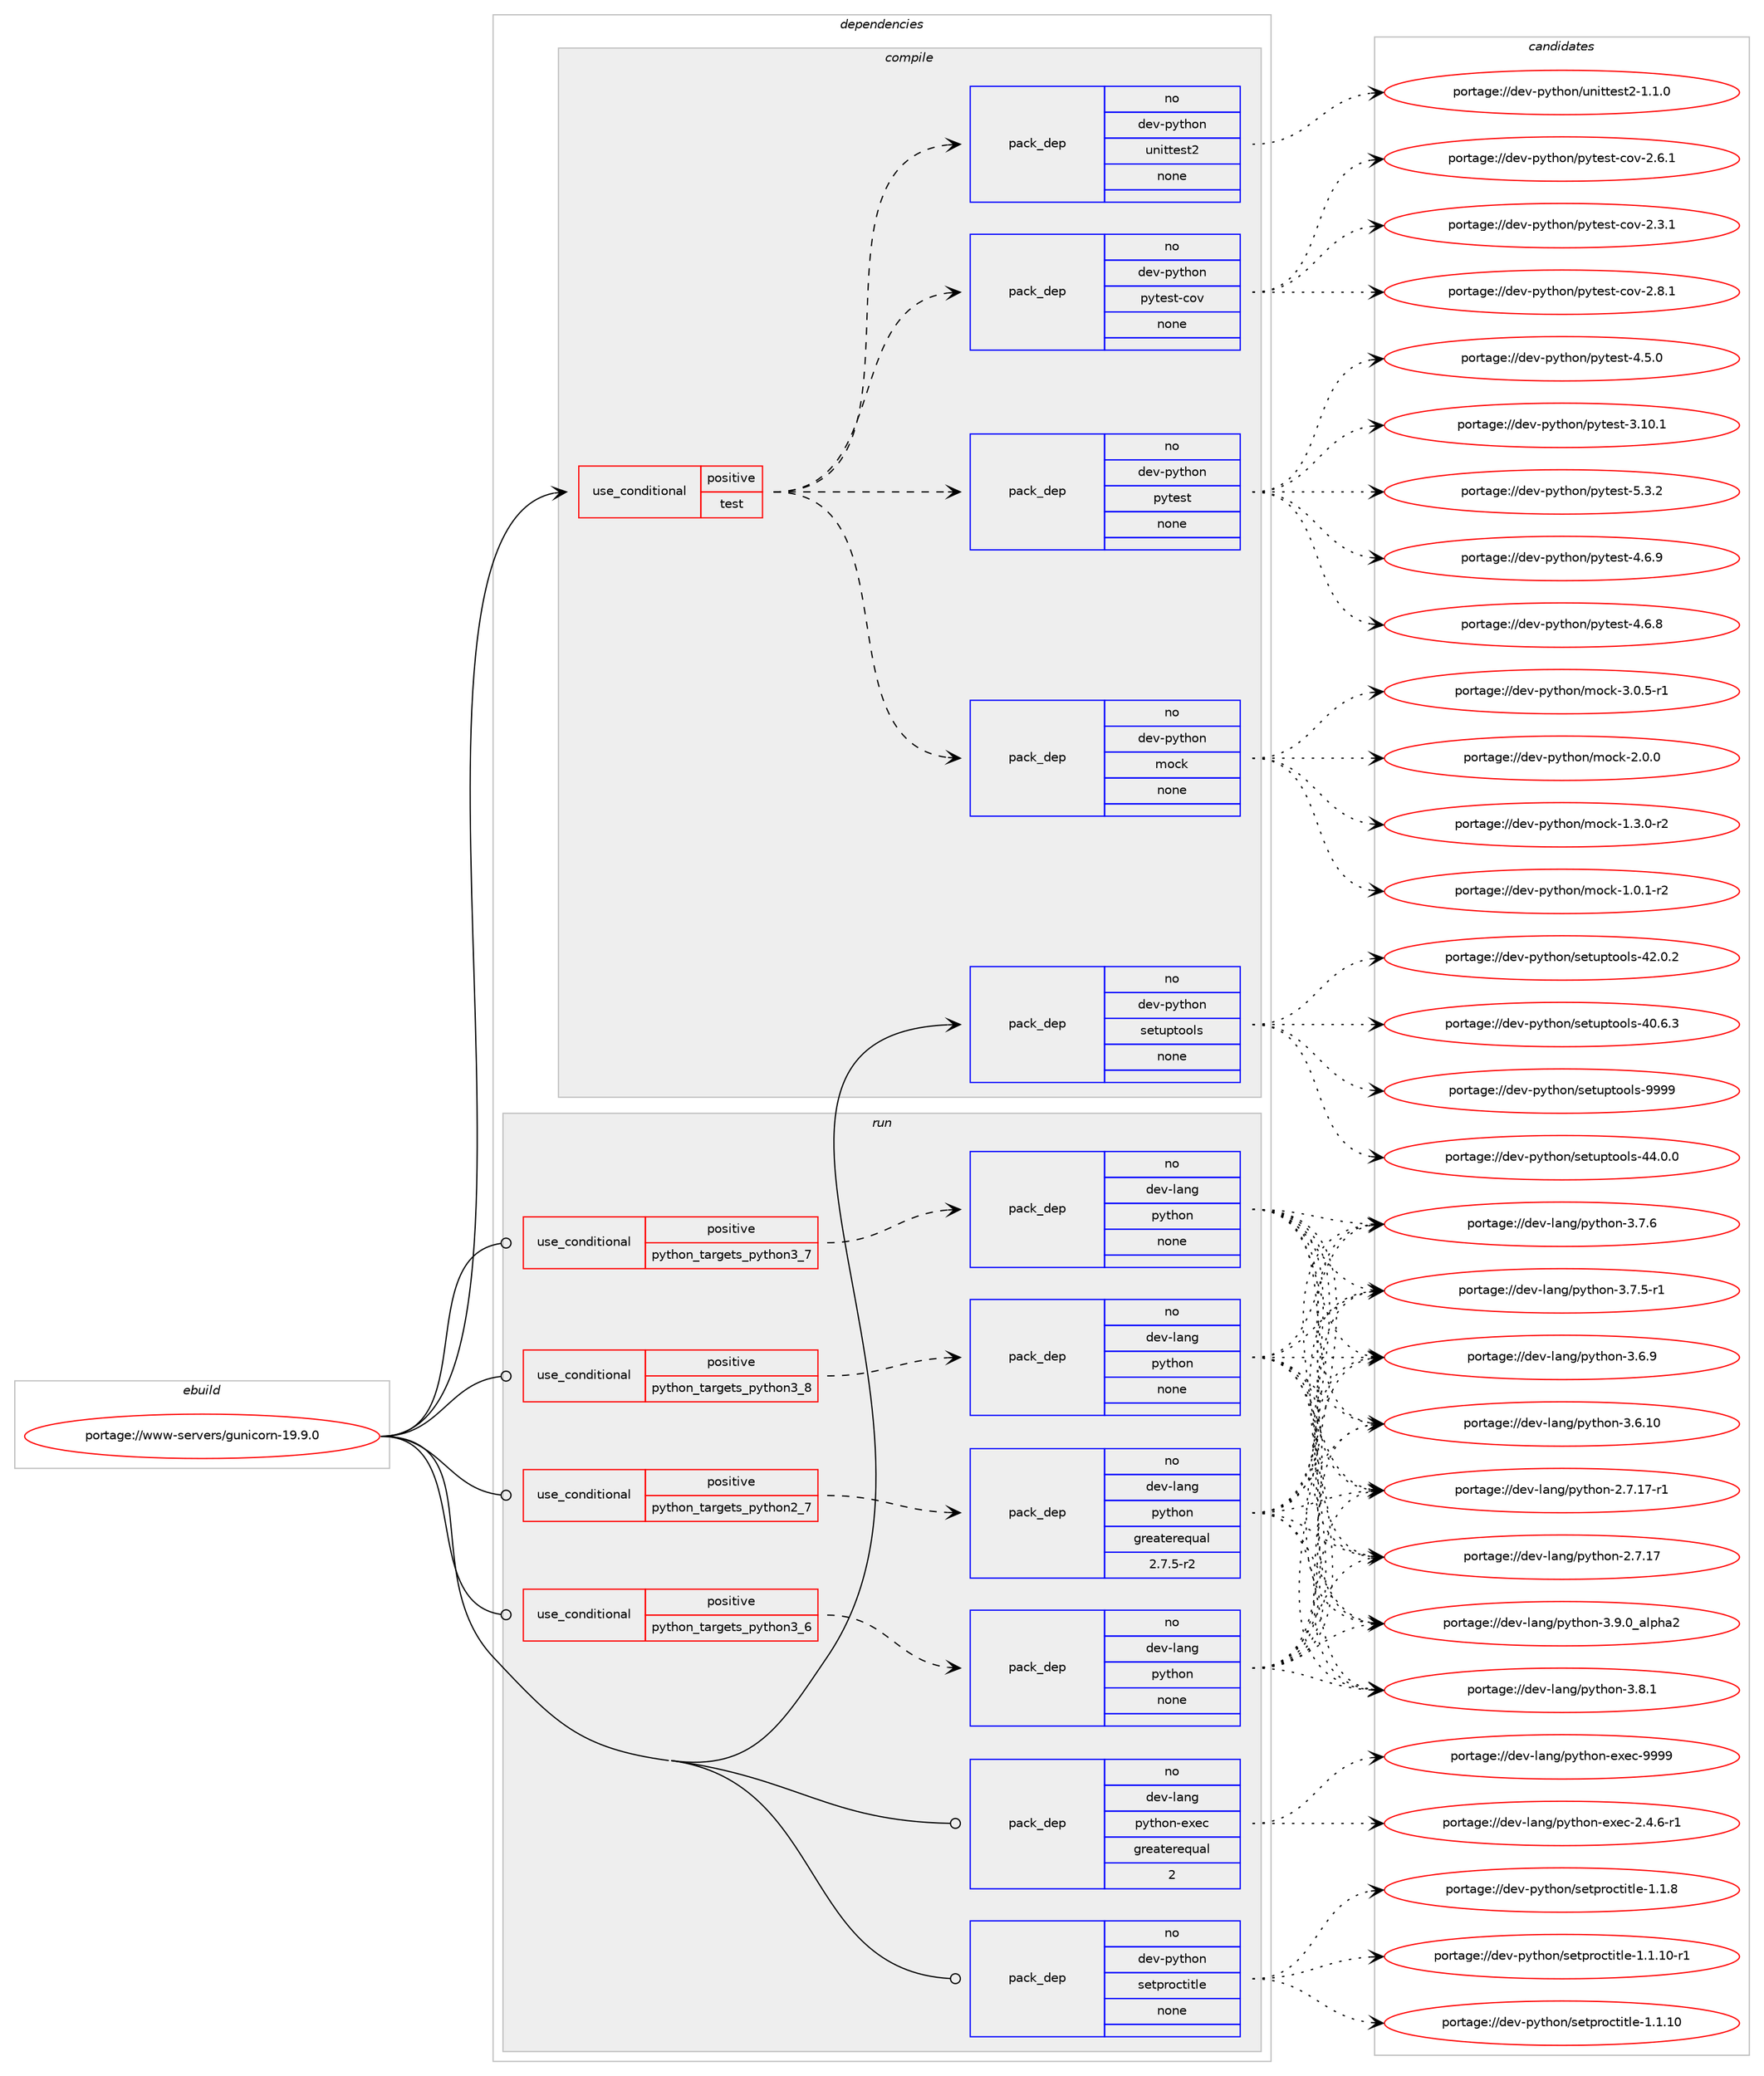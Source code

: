 digraph prolog {

# *************
# Graph options
# *************

newrank=true;
concentrate=true;
compound=true;
graph [rankdir=LR,fontname=Helvetica,fontsize=10,ranksep=1.5];#, ranksep=2.5, nodesep=0.2];
edge  [arrowhead=vee];
node  [fontname=Helvetica,fontsize=10];

# **********
# The ebuild
# **********

subgraph cluster_leftcol {
color=gray;
rank=same;
label=<<i>ebuild</i>>;
id [label="portage://www-servers/gunicorn-19.9.0", color=red, width=4, href="../www-servers/gunicorn-19.9.0.svg"];
}

# ****************
# The dependencies
# ****************

subgraph cluster_midcol {
color=gray;
label=<<i>dependencies</i>>;
subgraph cluster_compile {
fillcolor="#eeeeee";
style=filled;
label=<<i>compile</i>>;
subgraph cond4603 {
dependency27723 [label=<<TABLE BORDER="0" CELLBORDER="1" CELLSPACING="0" CELLPADDING="4"><TR><TD ROWSPAN="3" CELLPADDING="10">use_conditional</TD></TR><TR><TD>positive</TD></TR><TR><TD>test</TD></TR></TABLE>>, shape=none, color=red];
subgraph pack22603 {
dependency27724 [label=<<TABLE BORDER="0" CELLBORDER="1" CELLSPACING="0" CELLPADDING="4" WIDTH="220"><TR><TD ROWSPAN="6" CELLPADDING="30">pack_dep</TD></TR><TR><TD WIDTH="110">no</TD></TR><TR><TD>dev-python</TD></TR><TR><TD>mock</TD></TR><TR><TD>none</TD></TR><TR><TD></TD></TR></TABLE>>, shape=none, color=blue];
}
dependency27723:e -> dependency27724:w [weight=20,style="dashed",arrowhead="vee"];
subgraph pack22604 {
dependency27725 [label=<<TABLE BORDER="0" CELLBORDER="1" CELLSPACING="0" CELLPADDING="4" WIDTH="220"><TR><TD ROWSPAN="6" CELLPADDING="30">pack_dep</TD></TR><TR><TD WIDTH="110">no</TD></TR><TR><TD>dev-python</TD></TR><TR><TD>pytest</TD></TR><TR><TD>none</TD></TR><TR><TD></TD></TR></TABLE>>, shape=none, color=blue];
}
dependency27723:e -> dependency27725:w [weight=20,style="dashed",arrowhead="vee"];
subgraph pack22605 {
dependency27726 [label=<<TABLE BORDER="0" CELLBORDER="1" CELLSPACING="0" CELLPADDING="4" WIDTH="220"><TR><TD ROWSPAN="6" CELLPADDING="30">pack_dep</TD></TR><TR><TD WIDTH="110">no</TD></TR><TR><TD>dev-python</TD></TR><TR><TD>pytest-cov</TD></TR><TR><TD>none</TD></TR><TR><TD></TD></TR></TABLE>>, shape=none, color=blue];
}
dependency27723:e -> dependency27726:w [weight=20,style="dashed",arrowhead="vee"];
subgraph pack22606 {
dependency27727 [label=<<TABLE BORDER="0" CELLBORDER="1" CELLSPACING="0" CELLPADDING="4" WIDTH="220"><TR><TD ROWSPAN="6" CELLPADDING="30">pack_dep</TD></TR><TR><TD WIDTH="110">no</TD></TR><TR><TD>dev-python</TD></TR><TR><TD>unittest2</TD></TR><TR><TD>none</TD></TR><TR><TD></TD></TR></TABLE>>, shape=none, color=blue];
}
dependency27723:e -> dependency27727:w [weight=20,style="dashed",arrowhead="vee"];
}
id:e -> dependency27723:w [weight=20,style="solid",arrowhead="vee"];
subgraph pack22607 {
dependency27728 [label=<<TABLE BORDER="0" CELLBORDER="1" CELLSPACING="0" CELLPADDING="4" WIDTH="220"><TR><TD ROWSPAN="6" CELLPADDING="30">pack_dep</TD></TR><TR><TD WIDTH="110">no</TD></TR><TR><TD>dev-python</TD></TR><TR><TD>setuptools</TD></TR><TR><TD>none</TD></TR><TR><TD></TD></TR></TABLE>>, shape=none, color=blue];
}
id:e -> dependency27728:w [weight=20,style="solid",arrowhead="vee"];
}
subgraph cluster_compileandrun {
fillcolor="#eeeeee";
style=filled;
label=<<i>compile and run</i>>;
}
subgraph cluster_run {
fillcolor="#eeeeee";
style=filled;
label=<<i>run</i>>;
subgraph cond4604 {
dependency27729 [label=<<TABLE BORDER="0" CELLBORDER="1" CELLSPACING="0" CELLPADDING="4"><TR><TD ROWSPAN="3" CELLPADDING="10">use_conditional</TD></TR><TR><TD>positive</TD></TR><TR><TD>python_targets_python2_7</TD></TR></TABLE>>, shape=none, color=red];
subgraph pack22608 {
dependency27730 [label=<<TABLE BORDER="0" CELLBORDER="1" CELLSPACING="0" CELLPADDING="4" WIDTH="220"><TR><TD ROWSPAN="6" CELLPADDING="30">pack_dep</TD></TR><TR><TD WIDTH="110">no</TD></TR><TR><TD>dev-lang</TD></TR><TR><TD>python</TD></TR><TR><TD>greaterequal</TD></TR><TR><TD>2.7.5-r2</TD></TR></TABLE>>, shape=none, color=blue];
}
dependency27729:e -> dependency27730:w [weight=20,style="dashed",arrowhead="vee"];
}
id:e -> dependency27729:w [weight=20,style="solid",arrowhead="odot"];
subgraph cond4605 {
dependency27731 [label=<<TABLE BORDER="0" CELLBORDER="1" CELLSPACING="0" CELLPADDING="4"><TR><TD ROWSPAN="3" CELLPADDING="10">use_conditional</TD></TR><TR><TD>positive</TD></TR><TR><TD>python_targets_python3_6</TD></TR></TABLE>>, shape=none, color=red];
subgraph pack22609 {
dependency27732 [label=<<TABLE BORDER="0" CELLBORDER="1" CELLSPACING="0" CELLPADDING="4" WIDTH="220"><TR><TD ROWSPAN="6" CELLPADDING="30">pack_dep</TD></TR><TR><TD WIDTH="110">no</TD></TR><TR><TD>dev-lang</TD></TR><TR><TD>python</TD></TR><TR><TD>none</TD></TR><TR><TD></TD></TR></TABLE>>, shape=none, color=blue];
}
dependency27731:e -> dependency27732:w [weight=20,style="dashed",arrowhead="vee"];
}
id:e -> dependency27731:w [weight=20,style="solid",arrowhead="odot"];
subgraph cond4606 {
dependency27733 [label=<<TABLE BORDER="0" CELLBORDER="1" CELLSPACING="0" CELLPADDING="4"><TR><TD ROWSPAN="3" CELLPADDING="10">use_conditional</TD></TR><TR><TD>positive</TD></TR><TR><TD>python_targets_python3_7</TD></TR></TABLE>>, shape=none, color=red];
subgraph pack22610 {
dependency27734 [label=<<TABLE BORDER="0" CELLBORDER="1" CELLSPACING="0" CELLPADDING="4" WIDTH="220"><TR><TD ROWSPAN="6" CELLPADDING="30">pack_dep</TD></TR><TR><TD WIDTH="110">no</TD></TR><TR><TD>dev-lang</TD></TR><TR><TD>python</TD></TR><TR><TD>none</TD></TR><TR><TD></TD></TR></TABLE>>, shape=none, color=blue];
}
dependency27733:e -> dependency27734:w [weight=20,style="dashed",arrowhead="vee"];
}
id:e -> dependency27733:w [weight=20,style="solid",arrowhead="odot"];
subgraph cond4607 {
dependency27735 [label=<<TABLE BORDER="0" CELLBORDER="1" CELLSPACING="0" CELLPADDING="4"><TR><TD ROWSPAN="3" CELLPADDING="10">use_conditional</TD></TR><TR><TD>positive</TD></TR><TR><TD>python_targets_python3_8</TD></TR></TABLE>>, shape=none, color=red];
subgraph pack22611 {
dependency27736 [label=<<TABLE BORDER="0" CELLBORDER="1" CELLSPACING="0" CELLPADDING="4" WIDTH="220"><TR><TD ROWSPAN="6" CELLPADDING="30">pack_dep</TD></TR><TR><TD WIDTH="110">no</TD></TR><TR><TD>dev-lang</TD></TR><TR><TD>python</TD></TR><TR><TD>none</TD></TR><TR><TD></TD></TR></TABLE>>, shape=none, color=blue];
}
dependency27735:e -> dependency27736:w [weight=20,style="dashed",arrowhead="vee"];
}
id:e -> dependency27735:w [weight=20,style="solid",arrowhead="odot"];
subgraph pack22612 {
dependency27737 [label=<<TABLE BORDER="0" CELLBORDER="1" CELLSPACING="0" CELLPADDING="4" WIDTH="220"><TR><TD ROWSPAN="6" CELLPADDING="30">pack_dep</TD></TR><TR><TD WIDTH="110">no</TD></TR><TR><TD>dev-lang</TD></TR><TR><TD>python-exec</TD></TR><TR><TD>greaterequal</TD></TR><TR><TD>2</TD></TR></TABLE>>, shape=none, color=blue];
}
id:e -> dependency27737:w [weight=20,style="solid",arrowhead="odot"];
subgraph pack22613 {
dependency27738 [label=<<TABLE BORDER="0" CELLBORDER="1" CELLSPACING="0" CELLPADDING="4" WIDTH="220"><TR><TD ROWSPAN="6" CELLPADDING="30">pack_dep</TD></TR><TR><TD WIDTH="110">no</TD></TR><TR><TD>dev-python</TD></TR><TR><TD>setproctitle</TD></TR><TR><TD>none</TD></TR><TR><TD></TD></TR></TABLE>>, shape=none, color=blue];
}
id:e -> dependency27738:w [weight=20,style="solid",arrowhead="odot"];
}
}

# **************
# The candidates
# **************

subgraph cluster_choices {
rank=same;
color=gray;
label=<<i>candidates</i>>;

subgraph choice22603 {
color=black;
nodesep=1;
choice1001011184511212111610411111047109111991074551464846534511449 [label="portage://dev-python/mock-3.0.5-r1", color=red, width=4,href="../dev-python/mock-3.0.5-r1.svg"];
choice100101118451121211161041111104710911199107455046484648 [label="portage://dev-python/mock-2.0.0", color=red, width=4,href="../dev-python/mock-2.0.0.svg"];
choice1001011184511212111610411111047109111991074549465146484511450 [label="portage://dev-python/mock-1.3.0-r2", color=red, width=4,href="../dev-python/mock-1.3.0-r2.svg"];
choice1001011184511212111610411111047109111991074549464846494511450 [label="portage://dev-python/mock-1.0.1-r2", color=red, width=4,href="../dev-python/mock-1.0.1-r2.svg"];
dependency27724:e -> choice1001011184511212111610411111047109111991074551464846534511449:w [style=dotted,weight="100"];
dependency27724:e -> choice100101118451121211161041111104710911199107455046484648:w [style=dotted,weight="100"];
dependency27724:e -> choice1001011184511212111610411111047109111991074549465146484511450:w [style=dotted,weight="100"];
dependency27724:e -> choice1001011184511212111610411111047109111991074549464846494511450:w [style=dotted,weight="100"];
}
subgraph choice22604 {
color=black;
nodesep=1;
choice1001011184511212111610411111047112121116101115116455346514650 [label="portage://dev-python/pytest-5.3.2", color=red, width=4,href="../dev-python/pytest-5.3.2.svg"];
choice1001011184511212111610411111047112121116101115116455246544657 [label="portage://dev-python/pytest-4.6.9", color=red, width=4,href="../dev-python/pytest-4.6.9.svg"];
choice1001011184511212111610411111047112121116101115116455246544656 [label="portage://dev-python/pytest-4.6.8", color=red, width=4,href="../dev-python/pytest-4.6.8.svg"];
choice1001011184511212111610411111047112121116101115116455246534648 [label="portage://dev-python/pytest-4.5.0", color=red, width=4,href="../dev-python/pytest-4.5.0.svg"];
choice100101118451121211161041111104711212111610111511645514649484649 [label="portage://dev-python/pytest-3.10.1", color=red, width=4,href="../dev-python/pytest-3.10.1.svg"];
dependency27725:e -> choice1001011184511212111610411111047112121116101115116455346514650:w [style=dotted,weight="100"];
dependency27725:e -> choice1001011184511212111610411111047112121116101115116455246544657:w [style=dotted,weight="100"];
dependency27725:e -> choice1001011184511212111610411111047112121116101115116455246544656:w [style=dotted,weight="100"];
dependency27725:e -> choice1001011184511212111610411111047112121116101115116455246534648:w [style=dotted,weight="100"];
dependency27725:e -> choice100101118451121211161041111104711212111610111511645514649484649:w [style=dotted,weight="100"];
}
subgraph choice22605 {
color=black;
nodesep=1;
choice10010111845112121116104111110471121211161011151164599111118455046564649 [label="portage://dev-python/pytest-cov-2.8.1", color=red, width=4,href="../dev-python/pytest-cov-2.8.1.svg"];
choice10010111845112121116104111110471121211161011151164599111118455046544649 [label="portage://dev-python/pytest-cov-2.6.1", color=red, width=4,href="../dev-python/pytest-cov-2.6.1.svg"];
choice10010111845112121116104111110471121211161011151164599111118455046514649 [label="portage://dev-python/pytest-cov-2.3.1", color=red, width=4,href="../dev-python/pytest-cov-2.3.1.svg"];
dependency27726:e -> choice10010111845112121116104111110471121211161011151164599111118455046564649:w [style=dotted,weight="100"];
dependency27726:e -> choice10010111845112121116104111110471121211161011151164599111118455046544649:w [style=dotted,weight="100"];
dependency27726:e -> choice10010111845112121116104111110471121211161011151164599111118455046514649:w [style=dotted,weight="100"];
}
subgraph choice22606 {
color=black;
nodesep=1;
choice100101118451121211161041111104711711010511611610111511650454946494648 [label="portage://dev-python/unittest2-1.1.0", color=red, width=4,href="../dev-python/unittest2-1.1.0.svg"];
dependency27727:e -> choice100101118451121211161041111104711711010511611610111511650454946494648:w [style=dotted,weight="100"];
}
subgraph choice22607 {
color=black;
nodesep=1;
choice10010111845112121116104111110471151011161171121161111111081154557575757 [label="portage://dev-python/setuptools-9999", color=red, width=4,href="../dev-python/setuptools-9999.svg"];
choice100101118451121211161041111104711510111611711211611111110811545525246484648 [label="portage://dev-python/setuptools-44.0.0", color=red, width=4,href="../dev-python/setuptools-44.0.0.svg"];
choice100101118451121211161041111104711510111611711211611111110811545525046484650 [label="portage://dev-python/setuptools-42.0.2", color=red, width=4,href="../dev-python/setuptools-42.0.2.svg"];
choice100101118451121211161041111104711510111611711211611111110811545524846544651 [label="portage://dev-python/setuptools-40.6.3", color=red, width=4,href="../dev-python/setuptools-40.6.3.svg"];
dependency27728:e -> choice10010111845112121116104111110471151011161171121161111111081154557575757:w [style=dotted,weight="100"];
dependency27728:e -> choice100101118451121211161041111104711510111611711211611111110811545525246484648:w [style=dotted,weight="100"];
dependency27728:e -> choice100101118451121211161041111104711510111611711211611111110811545525046484650:w [style=dotted,weight="100"];
dependency27728:e -> choice100101118451121211161041111104711510111611711211611111110811545524846544651:w [style=dotted,weight="100"];
}
subgraph choice22608 {
color=black;
nodesep=1;
choice10010111845108971101034711212111610411111045514657464895971081121049750 [label="portage://dev-lang/python-3.9.0_alpha2", color=red, width=4,href="../dev-lang/python-3.9.0_alpha2.svg"];
choice100101118451089711010347112121116104111110455146564649 [label="portage://dev-lang/python-3.8.1", color=red, width=4,href="../dev-lang/python-3.8.1.svg"];
choice100101118451089711010347112121116104111110455146554654 [label="portage://dev-lang/python-3.7.6", color=red, width=4,href="../dev-lang/python-3.7.6.svg"];
choice1001011184510897110103471121211161041111104551465546534511449 [label="portage://dev-lang/python-3.7.5-r1", color=red, width=4,href="../dev-lang/python-3.7.5-r1.svg"];
choice100101118451089711010347112121116104111110455146544657 [label="portage://dev-lang/python-3.6.9", color=red, width=4,href="../dev-lang/python-3.6.9.svg"];
choice10010111845108971101034711212111610411111045514654464948 [label="portage://dev-lang/python-3.6.10", color=red, width=4,href="../dev-lang/python-3.6.10.svg"];
choice100101118451089711010347112121116104111110455046554649554511449 [label="portage://dev-lang/python-2.7.17-r1", color=red, width=4,href="../dev-lang/python-2.7.17-r1.svg"];
choice10010111845108971101034711212111610411111045504655464955 [label="portage://dev-lang/python-2.7.17", color=red, width=4,href="../dev-lang/python-2.7.17.svg"];
dependency27730:e -> choice10010111845108971101034711212111610411111045514657464895971081121049750:w [style=dotted,weight="100"];
dependency27730:e -> choice100101118451089711010347112121116104111110455146564649:w [style=dotted,weight="100"];
dependency27730:e -> choice100101118451089711010347112121116104111110455146554654:w [style=dotted,weight="100"];
dependency27730:e -> choice1001011184510897110103471121211161041111104551465546534511449:w [style=dotted,weight="100"];
dependency27730:e -> choice100101118451089711010347112121116104111110455146544657:w [style=dotted,weight="100"];
dependency27730:e -> choice10010111845108971101034711212111610411111045514654464948:w [style=dotted,weight="100"];
dependency27730:e -> choice100101118451089711010347112121116104111110455046554649554511449:w [style=dotted,weight="100"];
dependency27730:e -> choice10010111845108971101034711212111610411111045504655464955:w [style=dotted,weight="100"];
}
subgraph choice22609 {
color=black;
nodesep=1;
choice10010111845108971101034711212111610411111045514657464895971081121049750 [label="portage://dev-lang/python-3.9.0_alpha2", color=red, width=4,href="../dev-lang/python-3.9.0_alpha2.svg"];
choice100101118451089711010347112121116104111110455146564649 [label="portage://dev-lang/python-3.8.1", color=red, width=4,href="../dev-lang/python-3.8.1.svg"];
choice100101118451089711010347112121116104111110455146554654 [label="portage://dev-lang/python-3.7.6", color=red, width=4,href="../dev-lang/python-3.7.6.svg"];
choice1001011184510897110103471121211161041111104551465546534511449 [label="portage://dev-lang/python-3.7.5-r1", color=red, width=4,href="../dev-lang/python-3.7.5-r1.svg"];
choice100101118451089711010347112121116104111110455146544657 [label="portage://dev-lang/python-3.6.9", color=red, width=4,href="../dev-lang/python-3.6.9.svg"];
choice10010111845108971101034711212111610411111045514654464948 [label="portage://dev-lang/python-3.6.10", color=red, width=4,href="../dev-lang/python-3.6.10.svg"];
choice100101118451089711010347112121116104111110455046554649554511449 [label="portage://dev-lang/python-2.7.17-r1", color=red, width=4,href="../dev-lang/python-2.7.17-r1.svg"];
choice10010111845108971101034711212111610411111045504655464955 [label="portage://dev-lang/python-2.7.17", color=red, width=4,href="../dev-lang/python-2.7.17.svg"];
dependency27732:e -> choice10010111845108971101034711212111610411111045514657464895971081121049750:w [style=dotted,weight="100"];
dependency27732:e -> choice100101118451089711010347112121116104111110455146564649:w [style=dotted,weight="100"];
dependency27732:e -> choice100101118451089711010347112121116104111110455146554654:w [style=dotted,weight="100"];
dependency27732:e -> choice1001011184510897110103471121211161041111104551465546534511449:w [style=dotted,weight="100"];
dependency27732:e -> choice100101118451089711010347112121116104111110455146544657:w [style=dotted,weight="100"];
dependency27732:e -> choice10010111845108971101034711212111610411111045514654464948:w [style=dotted,weight="100"];
dependency27732:e -> choice100101118451089711010347112121116104111110455046554649554511449:w [style=dotted,weight="100"];
dependency27732:e -> choice10010111845108971101034711212111610411111045504655464955:w [style=dotted,weight="100"];
}
subgraph choice22610 {
color=black;
nodesep=1;
choice10010111845108971101034711212111610411111045514657464895971081121049750 [label="portage://dev-lang/python-3.9.0_alpha2", color=red, width=4,href="../dev-lang/python-3.9.0_alpha2.svg"];
choice100101118451089711010347112121116104111110455146564649 [label="portage://dev-lang/python-3.8.1", color=red, width=4,href="../dev-lang/python-3.8.1.svg"];
choice100101118451089711010347112121116104111110455146554654 [label="portage://dev-lang/python-3.7.6", color=red, width=4,href="../dev-lang/python-3.7.6.svg"];
choice1001011184510897110103471121211161041111104551465546534511449 [label="portage://dev-lang/python-3.7.5-r1", color=red, width=4,href="../dev-lang/python-3.7.5-r1.svg"];
choice100101118451089711010347112121116104111110455146544657 [label="portage://dev-lang/python-3.6.9", color=red, width=4,href="../dev-lang/python-3.6.9.svg"];
choice10010111845108971101034711212111610411111045514654464948 [label="portage://dev-lang/python-3.6.10", color=red, width=4,href="../dev-lang/python-3.6.10.svg"];
choice100101118451089711010347112121116104111110455046554649554511449 [label="portage://dev-lang/python-2.7.17-r1", color=red, width=4,href="../dev-lang/python-2.7.17-r1.svg"];
choice10010111845108971101034711212111610411111045504655464955 [label="portage://dev-lang/python-2.7.17", color=red, width=4,href="../dev-lang/python-2.7.17.svg"];
dependency27734:e -> choice10010111845108971101034711212111610411111045514657464895971081121049750:w [style=dotted,weight="100"];
dependency27734:e -> choice100101118451089711010347112121116104111110455146564649:w [style=dotted,weight="100"];
dependency27734:e -> choice100101118451089711010347112121116104111110455146554654:w [style=dotted,weight="100"];
dependency27734:e -> choice1001011184510897110103471121211161041111104551465546534511449:w [style=dotted,weight="100"];
dependency27734:e -> choice100101118451089711010347112121116104111110455146544657:w [style=dotted,weight="100"];
dependency27734:e -> choice10010111845108971101034711212111610411111045514654464948:w [style=dotted,weight="100"];
dependency27734:e -> choice100101118451089711010347112121116104111110455046554649554511449:w [style=dotted,weight="100"];
dependency27734:e -> choice10010111845108971101034711212111610411111045504655464955:w [style=dotted,weight="100"];
}
subgraph choice22611 {
color=black;
nodesep=1;
choice10010111845108971101034711212111610411111045514657464895971081121049750 [label="portage://dev-lang/python-3.9.0_alpha2", color=red, width=4,href="../dev-lang/python-3.9.0_alpha2.svg"];
choice100101118451089711010347112121116104111110455146564649 [label="portage://dev-lang/python-3.8.1", color=red, width=4,href="../dev-lang/python-3.8.1.svg"];
choice100101118451089711010347112121116104111110455146554654 [label="portage://dev-lang/python-3.7.6", color=red, width=4,href="../dev-lang/python-3.7.6.svg"];
choice1001011184510897110103471121211161041111104551465546534511449 [label="portage://dev-lang/python-3.7.5-r1", color=red, width=4,href="../dev-lang/python-3.7.5-r1.svg"];
choice100101118451089711010347112121116104111110455146544657 [label="portage://dev-lang/python-3.6.9", color=red, width=4,href="../dev-lang/python-3.6.9.svg"];
choice10010111845108971101034711212111610411111045514654464948 [label="portage://dev-lang/python-3.6.10", color=red, width=4,href="../dev-lang/python-3.6.10.svg"];
choice100101118451089711010347112121116104111110455046554649554511449 [label="portage://dev-lang/python-2.7.17-r1", color=red, width=4,href="../dev-lang/python-2.7.17-r1.svg"];
choice10010111845108971101034711212111610411111045504655464955 [label="portage://dev-lang/python-2.7.17", color=red, width=4,href="../dev-lang/python-2.7.17.svg"];
dependency27736:e -> choice10010111845108971101034711212111610411111045514657464895971081121049750:w [style=dotted,weight="100"];
dependency27736:e -> choice100101118451089711010347112121116104111110455146564649:w [style=dotted,weight="100"];
dependency27736:e -> choice100101118451089711010347112121116104111110455146554654:w [style=dotted,weight="100"];
dependency27736:e -> choice1001011184510897110103471121211161041111104551465546534511449:w [style=dotted,weight="100"];
dependency27736:e -> choice100101118451089711010347112121116104111110455146544657:w [style=dotted,weight="100"];
dependency27736:e -> choice10010111845108971101034711212111610411111045514654464948:w [style=dotted,weight="100"];
dependency27736:e -> choice100101118451089711010347112121116104111110455046554649554511449:w [style=dotted,weight="100"];
dependency27736:e -> choice10010111845108971101034711212111610411111045504655464955:w [style=dotted,weight="100"];
}
subgraph choice22612 {
color=black;
nodesep=1;
choice10010111845108971101034711212111610411111045101120101994557575757 [label="portage://dev-lang/python-exec-9999", color=red, width=4,href="../dev-lang/python-exec-9999.svg"];
choice10010111845108971101034711212111610411111045101120101994550465246544511449 [label="portage://dev-lang/python-exec-2.4.6-r1", color=red, width=4,href="../dev-lang/python-exec-2.4.6-r1.svg"];
dependency27737:e -> choice10010111845108971101034711212111610411111045101120101994557575757:w [style=dotted,weight="100"];
dependency27737:e -> choice10010111845108971101034711212111610411111045101120101994550465246544511449:w [style=dotted,weight="100"];
}
subgraph choice22613 {
color=black;
nodesep=1;
choice100101118451121211161041111104711510111611211411199116105116108101454946494656 [label="portage://dev-python/setproctitle-1.1.8", color=red, width=4,href="../dev-python/setproctitle-1.1.8.svg"];
choice100101118451121211161041111104711510111611211411199116105116108101454946494649484511449 [label="portage://dev-python/setproctitle-1.1.10-r1", color=red, width=4,href="../dev-python/setproctitle-1.1.10-r1.svg"];
choice10010111845112121116104111110471151011161121141119911610511610810145494649464948 [label="portage://dev-python/setproctitle-1.1.10", color=red, width=4,href="../dev-python/setproctitle-1.1.10.svg"];
dependency27738:e -> choice100101118451121211161041111104711510111611211411199116105116108101454946494656:w [style=dotted,weight="100"];
dependency27738:e -> choice100101118451121211161041111104711510111611211411199116105116108101454946494649484511449:w [style=dotted,weight="100"];
dependency27738:e -> choice10010111845112121116104111110471151011161121141119911610511610810145494649464948:w [style=dotted,weight="100"];
}
}

}
